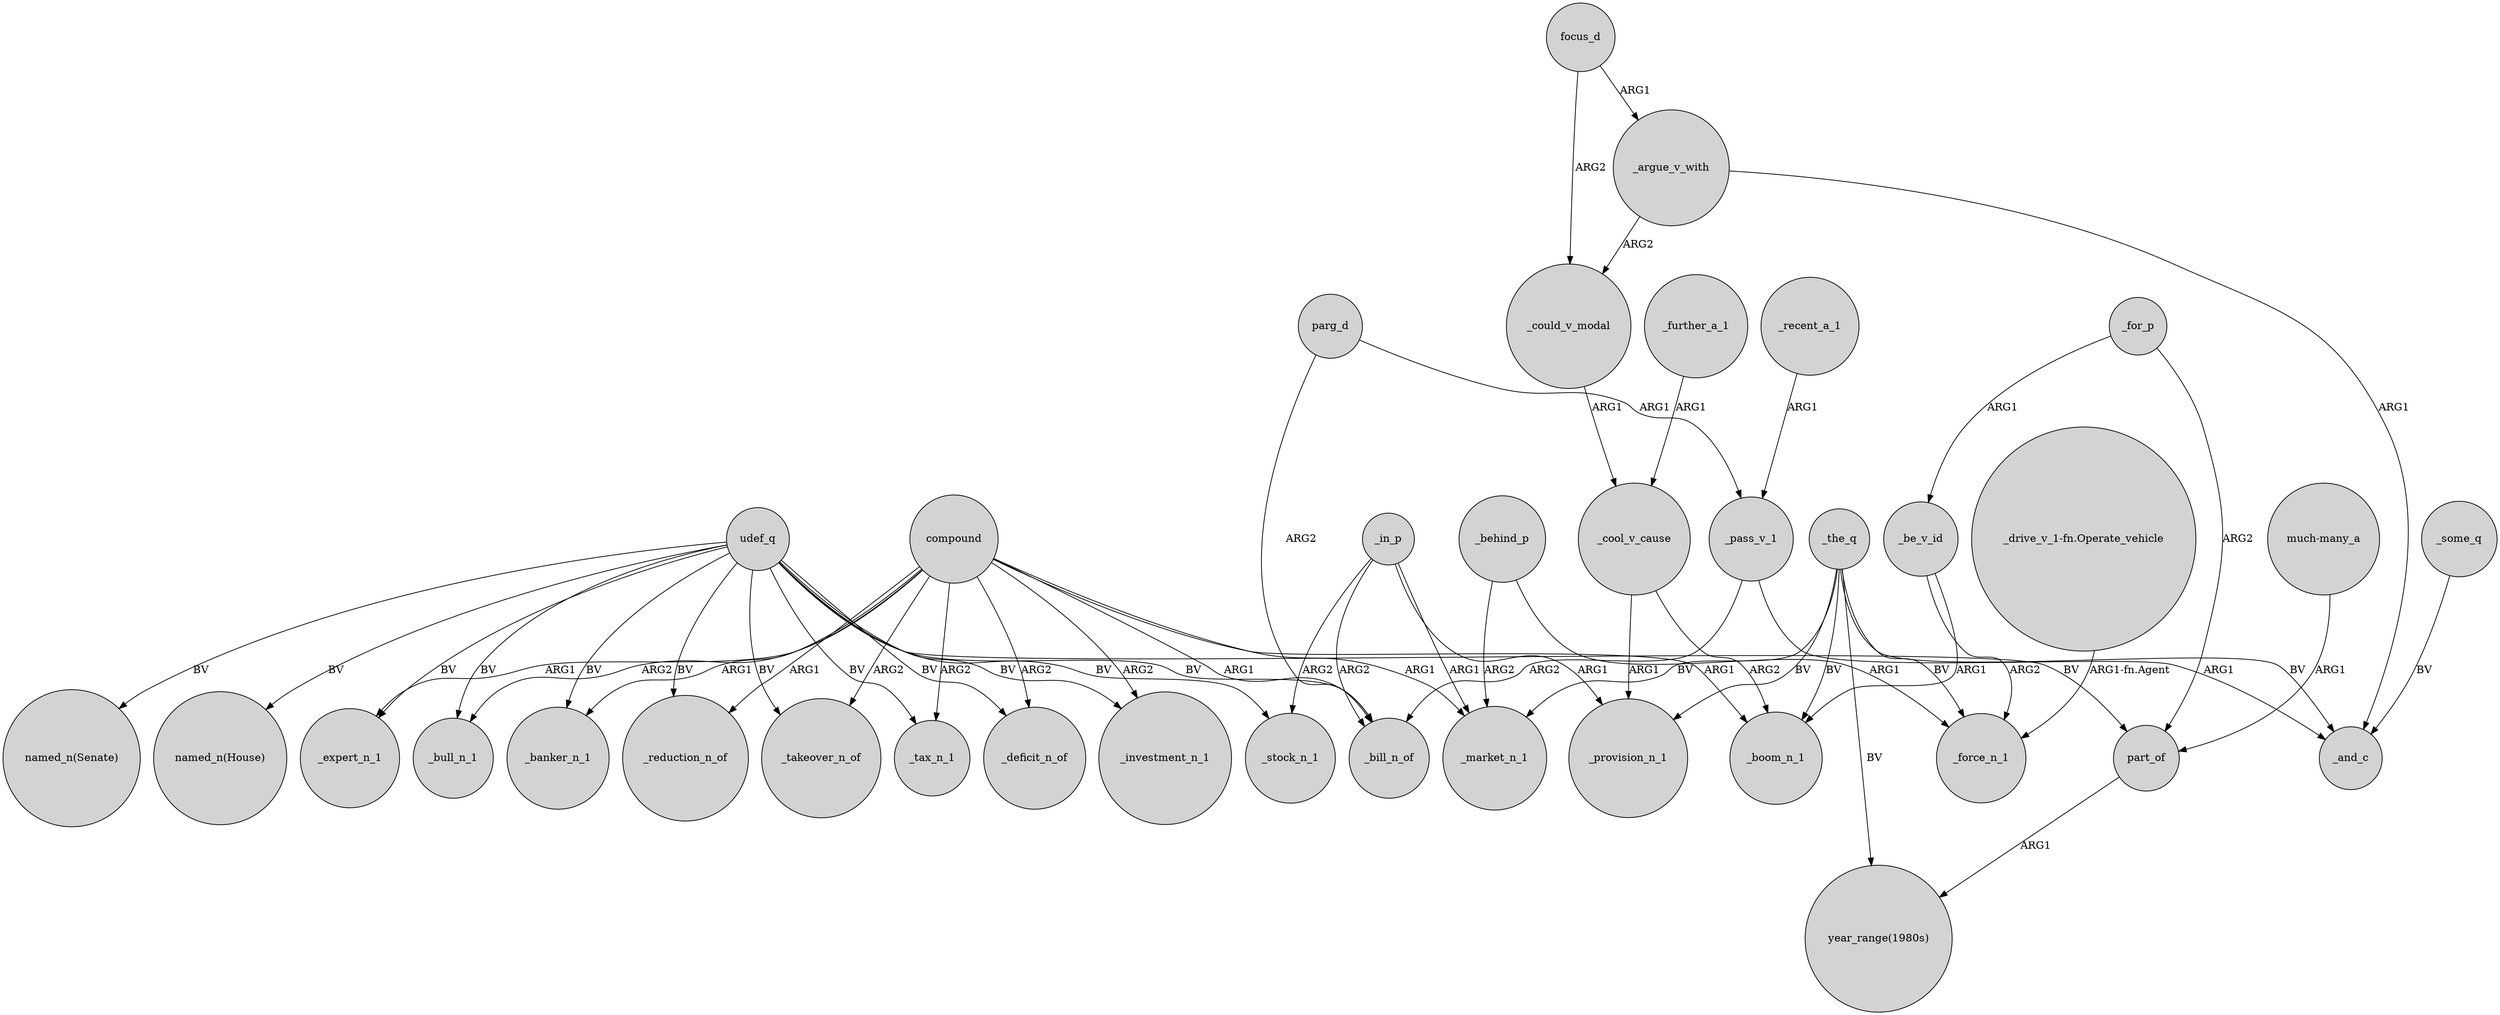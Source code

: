 digraph {
	node [shape=circle style=filled]
	udef_q -> "named_n(House)" [label=BV]
	focus_d -> _could_v_modal [label=ARG2]
	_pass_v_1 -> _bill_n_of [label=ARG2]
	_the_q -> _and_c [label=BV]
	_recent_a_1 -> _pass_v_1 [label=ARG1]
	_the_q -> _boom_n_1 [label=BV]
	focus_d -> _argue_v_with [label=ARG1]
	udef_q -> part_of [label=BV]
	"_drive_v_1-fn.Operate_vehicle" -> _force_n_1 [label="ARG1-fn.Agent"]
	_in_p -> _market_n_1 [label=ARG1]
	compound -> _bill_n_of [label=ARG1]
	_pass_v_1 -> _and_c [label=ARG1]
	udef_q -> _takeover_n_of [label=BV]
	_argue_v_with -> _could_v_modal [label=ARG2]
	_cool_v_cause -> _provision_n_1 [label=ARG1]
	"much-many_a" -> part_of [label=ARG1]
	udef_q -> _reduction_n_of [label=BV]
	compound -> _investment_n_1 [label=ARG2]
	parg_d -> _pass_v_1 [label=ARG1]
	udef_q -> _bill_n_of [label=BV]
	_behind_p -> _force_n_1 [label=ARG1]
	_further_a_1 -> _cool_v_cause [label=ARG1]
	part_of -> "year_range(1980s)" [label=ARG1]
	_in_p -> _provision_n_1 [label=ARG1]
	udef_q -> _bull_n_1 [label=BV]
	udef_q -> _deficit_n_of [label=BV]
	parg_d -> _bill_n_of [label=ARG2]
	_behind_p -> _market_n_1 [label=ARG2]
	_in_p -> _bill_n_of [label=ARG2]
	_cool_v_cause -> _boom_n_1 [label=ARG2]
	_for_p -> part_of [label=ARG2]
	udef_q -> _tax_n_1 [label=BV]
	compound -> _bull_n_1 [label=ARG2]
	udef_q -> _stock_n_1 [label=BV]
	_for_p -> _be_v_id [label=ARG1]
	udef_q -> _expert_n_1 [label=BV]
	compound -> _expert_n_1 [label=ARG1]
	udef_q -> _banker_n_1 [label=BV]
	compound -> _deficit_n_of [label=ARG2]
	_be_v_id -> _force_n_1 [label=ARG2]
	compound -> _reduction_n_of [label=ARG1]
	_the_q -> _provision_n_1 [label=BV]
	_could_v_modal -> _cool_v_cause [label=ARG1]
	_some_q -> _and_c [label=BV]
	udef_q -> "named_n(Senate)" [label=BV]
	compound -> _banker_n_1 [label=ARG1]
	_argue_v_with -> _and_c [label=ARG1]
	udef_q -> _investment_n_1 [label=BV]
	_be_v_id -> _boom_n_1 [label=ARG1]
	_the_q -> _force_n_1 [label=BV]
	compound -> _market_n_1 [label=ARG1]
	compound -> _tax_n_1 [label=ARG2]
	compound -> _takeover_n_of [label=ARG2]
	_the_q -> _market_n_1 [label=BV]
	compound -> _boom_n_1 [label=ARG1]
	_in_p -> _stock_n_1 [label=ARG2]
	_the_q -> "year_range(1980s)" [label=BV]
}
